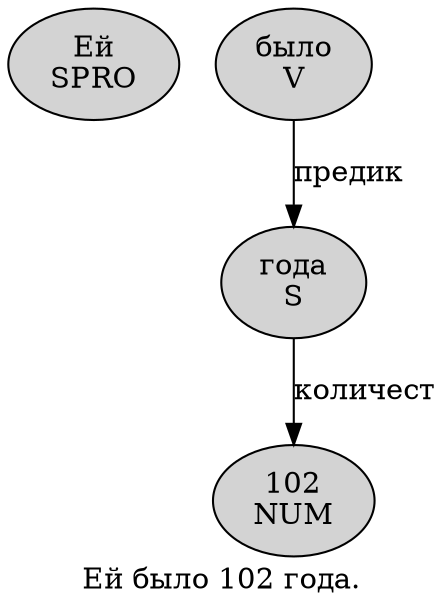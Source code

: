 digraph SENTENCE_54 {
	graph [label="Ей было 102 года."]
	node [style=filled]
		0 [label="Ей
SPRO" color="" fillcolor=lightgray penwidth=1 shape=ellipse]
		1 [label="было
V" color="" fillcolor=lightgray penwidth=1 shape=ellipse]
		2 [label="102
NUM" color="" fillcolor=lightgray penwidth=1 shape=ellipse]
		3 [label="года
S" color="" fillcolor=lightgray penwidth=1 shape=ellipse]
			1 -> 3 [label="предик"]
			3 -> 2 [label="количест"]
}